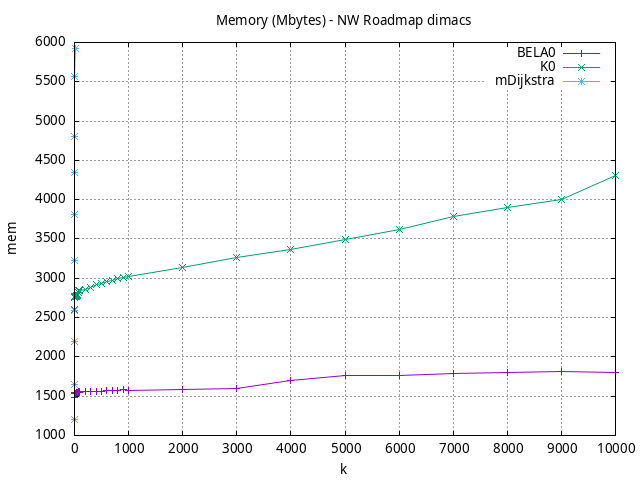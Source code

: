 #!/usr/bin/gnuplot
# -*- coding: utf-8 -*-
#
# results/roadmap/dimacs/NW/USA-road-d.NW.brute-force.mem.gnuplot
#
# Started on 01/09/2024 14:33:52
# Author: Carlos Linares López
set grid
set xlabel "k"
set ylabel "mem"

set title "Memory (Mbytes) - NW Roadmap dimacs"

set terminal png enhanced font "Ariel,10"
set output 'USA-road-d.NW.brute-force.mem.png'

plot "-" title "BELA0"      with linesp, "-" title "K0"      with linesp, "-" title "mDijkstra"      with linesp

	1 1481.19
	2 1536.7
	3 1544.04
	4 1534.76
	5 1536.74
	6 1534.86
	7 1534.86
	8 1539.54
	9 1543.97
	10 1533.86
	20 1533.86
	30 1542.74
	40 1544.52
	50 1544.54
	60 1547.23
	70 1552.95
	80 1554.21
	90 1555.31
	100 1549.34
	200 1555.45
	300 1559.88
	400 1561.52
	500 1563.69
	600 1566.4
	700 1568.67
	800 1573.49
	900 1580.12
	1000 1574.26
	2000 1582.04
	3000 1592.34
	4000 1705.0
	5000 1766.97
	6000 1767.95
	7000 1788.87
	8000 1805.04
	9000 1809.63
	10000 1803.78
end
	1 2601.18
	2 2751.54
	3 2753.62
	4 2756.08
	5 2757.54
	6 2759.62
	7 2762.08
	8 2764.08
	9 2766.08
	10 2767.54
	20 2770.16
	30 2774.16
	40 2778.16
	50 2784.86
	60 2793.08
	70 2825.02
	80 2843.52
	90 2846.62
	100 2846.92
	200 2854.6
	300 2885.84
	400 2918.83
	500 2937.66
	600 2954.54
	700 2973.83
	800 2994.34
	900 3012.91
	1000 3028.75
	2000 3142.3
	3000 3262.18
	4000 3371.77
	5000 3493.45
	6000 3621.6
	7000 3783.44
	8000 3900.03
	9000 3998.41
	10000 4310.11
end
	1 1201.66
	2 1651.2
	3 2190.97
	4 2591.09
	5 3229.51
	6 3813.19
	7 4346.48
	8 4799.78
	9 5563.94
	10 5925.61
end
